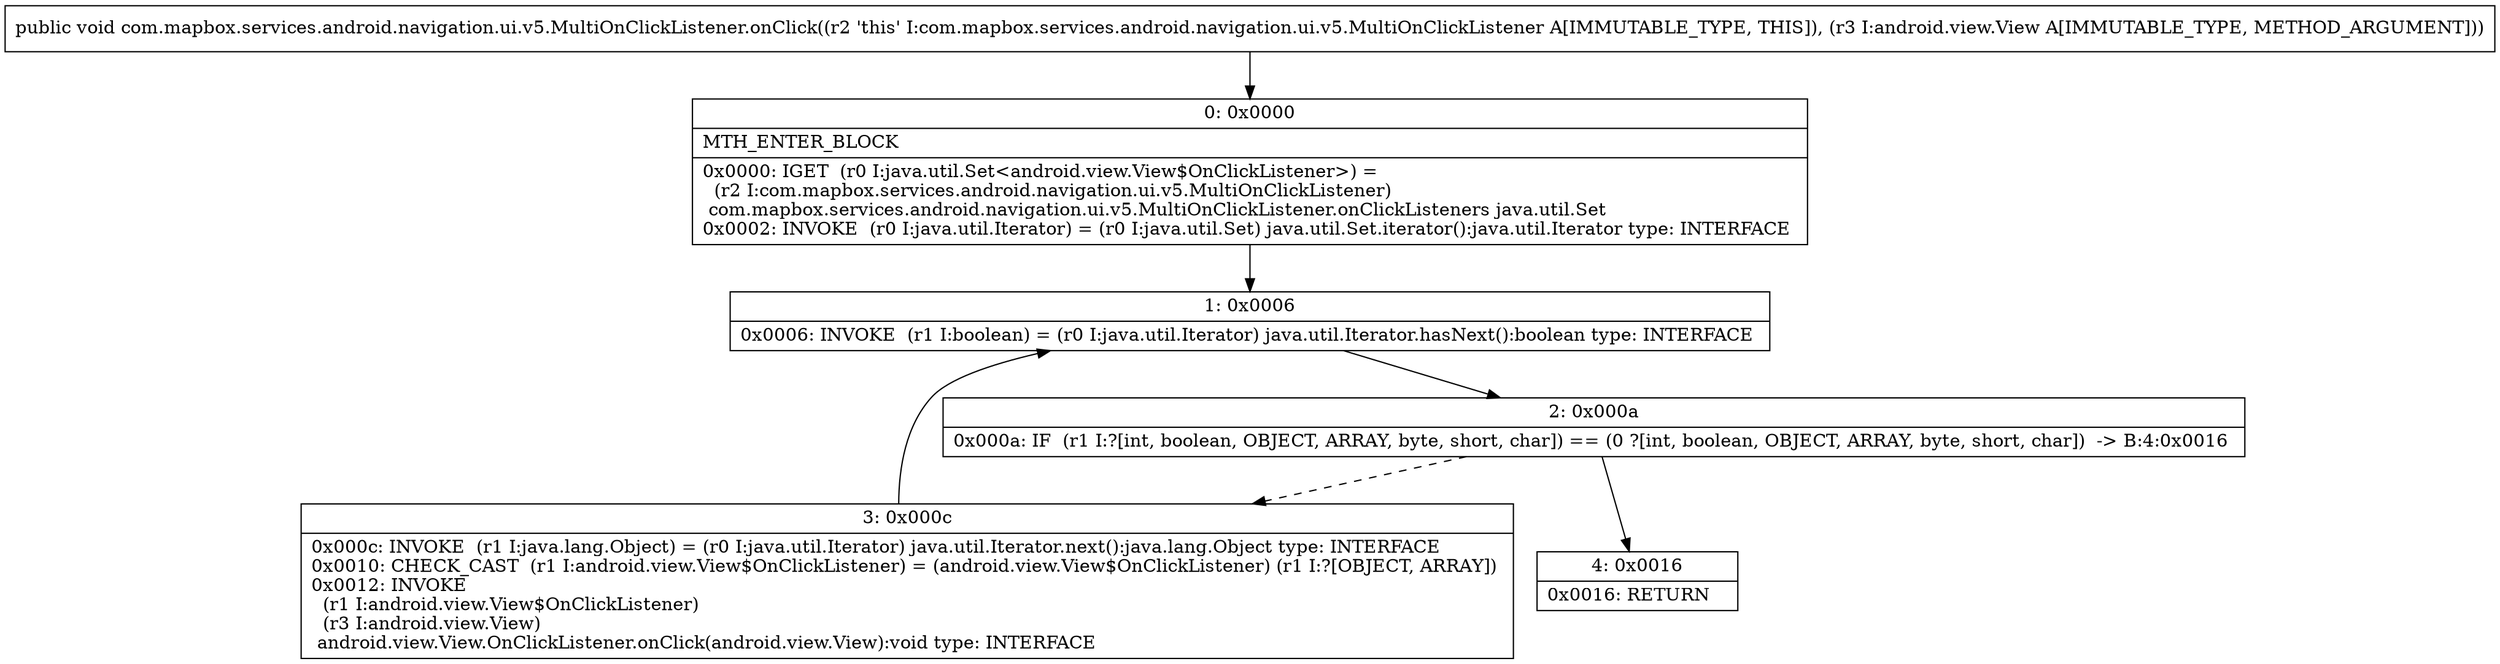 digraph "CFG forcom.mapbox.services.android.navigation.ui.v5.MultiOnClickListener.onClick(Landroid\/view\/View;)V" {
Node_0 [shape=record,label="{0\:\ 0x0000|MTH_ENTER_BLOCK\l|0x0000: IGET  (r0 I:java.util.Set\<android.view.View$OnClickListener\>) = \l  (r2 I:com.mapbox.services.android.navigation.ui.v5.MultiOnClickListener)\l com.mapbox.services.android.navigation.ui.v5.MultiOnClickListener.onClickListeners java.util.Set \l0x0002: INVOKE  (r0 I:java.util.Iterator) = (r0 I:java.util.Set) java.util.Set.iterator():java.util.Iterator type: INTERFACE \l}"];
Node_1 [shape=record,label="{1\:\ 0x0006|0x0006: INVOKE  (r1 I:boolean) = (r0 I:java.util.Iterator) java.util.Iterator.hasNext():boolean type: INTERFACE \l}"];
Node_2 [shape=record,label="{2\:\ 0x000a|0x000a: IF  (r1 I:?[int, boolean, OBJECT, ARRAY, byte, short, char]) == (0 ?[int, boolean, OBJECT, ARRAY, byte, short, char])  \-\> B:4:0x0016 \l}"];
Node_3 [shape=record,label="{3\:\ 0x000c|0x000c: INVOKE  (r1 I:java.lang.Object) = (r0 I:java.util.Iterator) java.util.Iterator.next():java.lang.Object type: INTERFACE \l0x0010: CHECK_CAST  (r1 I:android.view.View$OnClickListener) = (android.view.View$OnClickListener) (r1 I:?[OBJECT, ARRAY]) \l0x0012: INVOKE  \l  (r1 I:android.view.View$OnClickListener)\l  (r3 I:android.view.View)\l android.view.View.OnClickListener.onClick(android.view.View):void type: INTERFACE \l}"];
Node_4 [shape=record,label="{4\:\ 0x0016|0x0016: RETURN   \l}"];
MethodNode[shape=record,label="{public void com.mapbox.services.android.navigation.ui.v5.MultiOnClickListener.onClick((r2 'this' I:com.mapbox.services.android.navigation.ui.v5.MultiOnClickListener A[IMMUTABLE_TYPE, THIS]), (r3 I:android.view.View A[IMMUTABLE_TYPE, METHOD_ARGUMENT])) }"];
MethodNode -> Node_0;
Node_0 -> Node_1;
Node_1 -> Node_2;
Node_2 -> Node_3[style=dashed];
Node_2 -> Node_4;
Node_3 -> Node_1;
}


